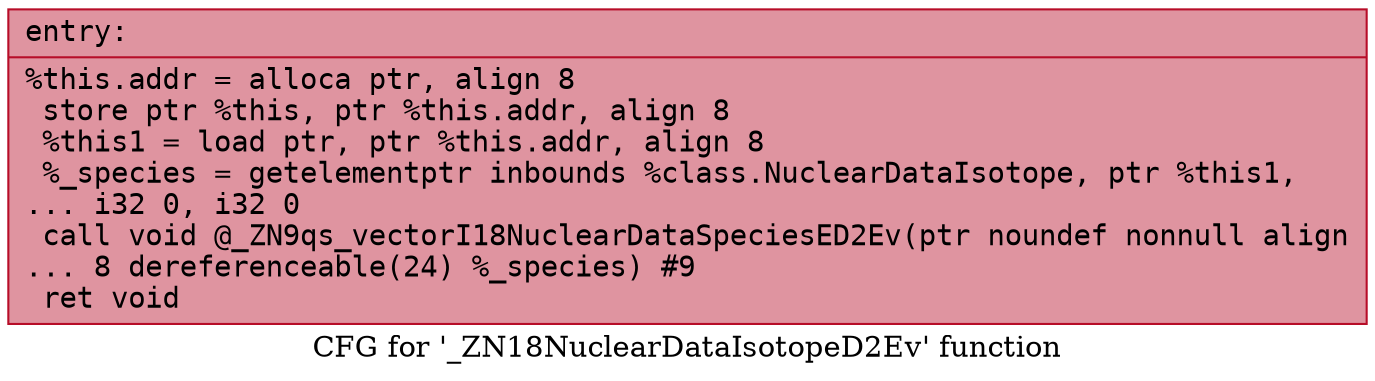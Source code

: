 digraph "CFG for '_ZN18NuclearDataIsotopeD2Ev' function" {
	label="CFG for '_ZN18NuclearDataIsotopeD2Ev' function";

	Node0x55cf633fce70 [shape=record,color="#b70d28ff", style=filled, fillcolor="#b70d2870" fontname="Courier",label="{entry:\l|  %this.addr = alloca ptr, align 8\l  store ptr %this, ptr %this.addr, align 8\l  %this1 = load ptr, ptr %this.addr, align 8\l  %_species = getelementptr inbounds %class.NuclearDataIsotope, ptr %this1,\l... i32 0, i32 0\l  call void @_ZN9qs_vectorI18NuclearDataSpeciesED2Ev(ptr noundef nonnull align\l... 8 dereferenceable(24) %_species) #9\l  ret void\l}"];
}
